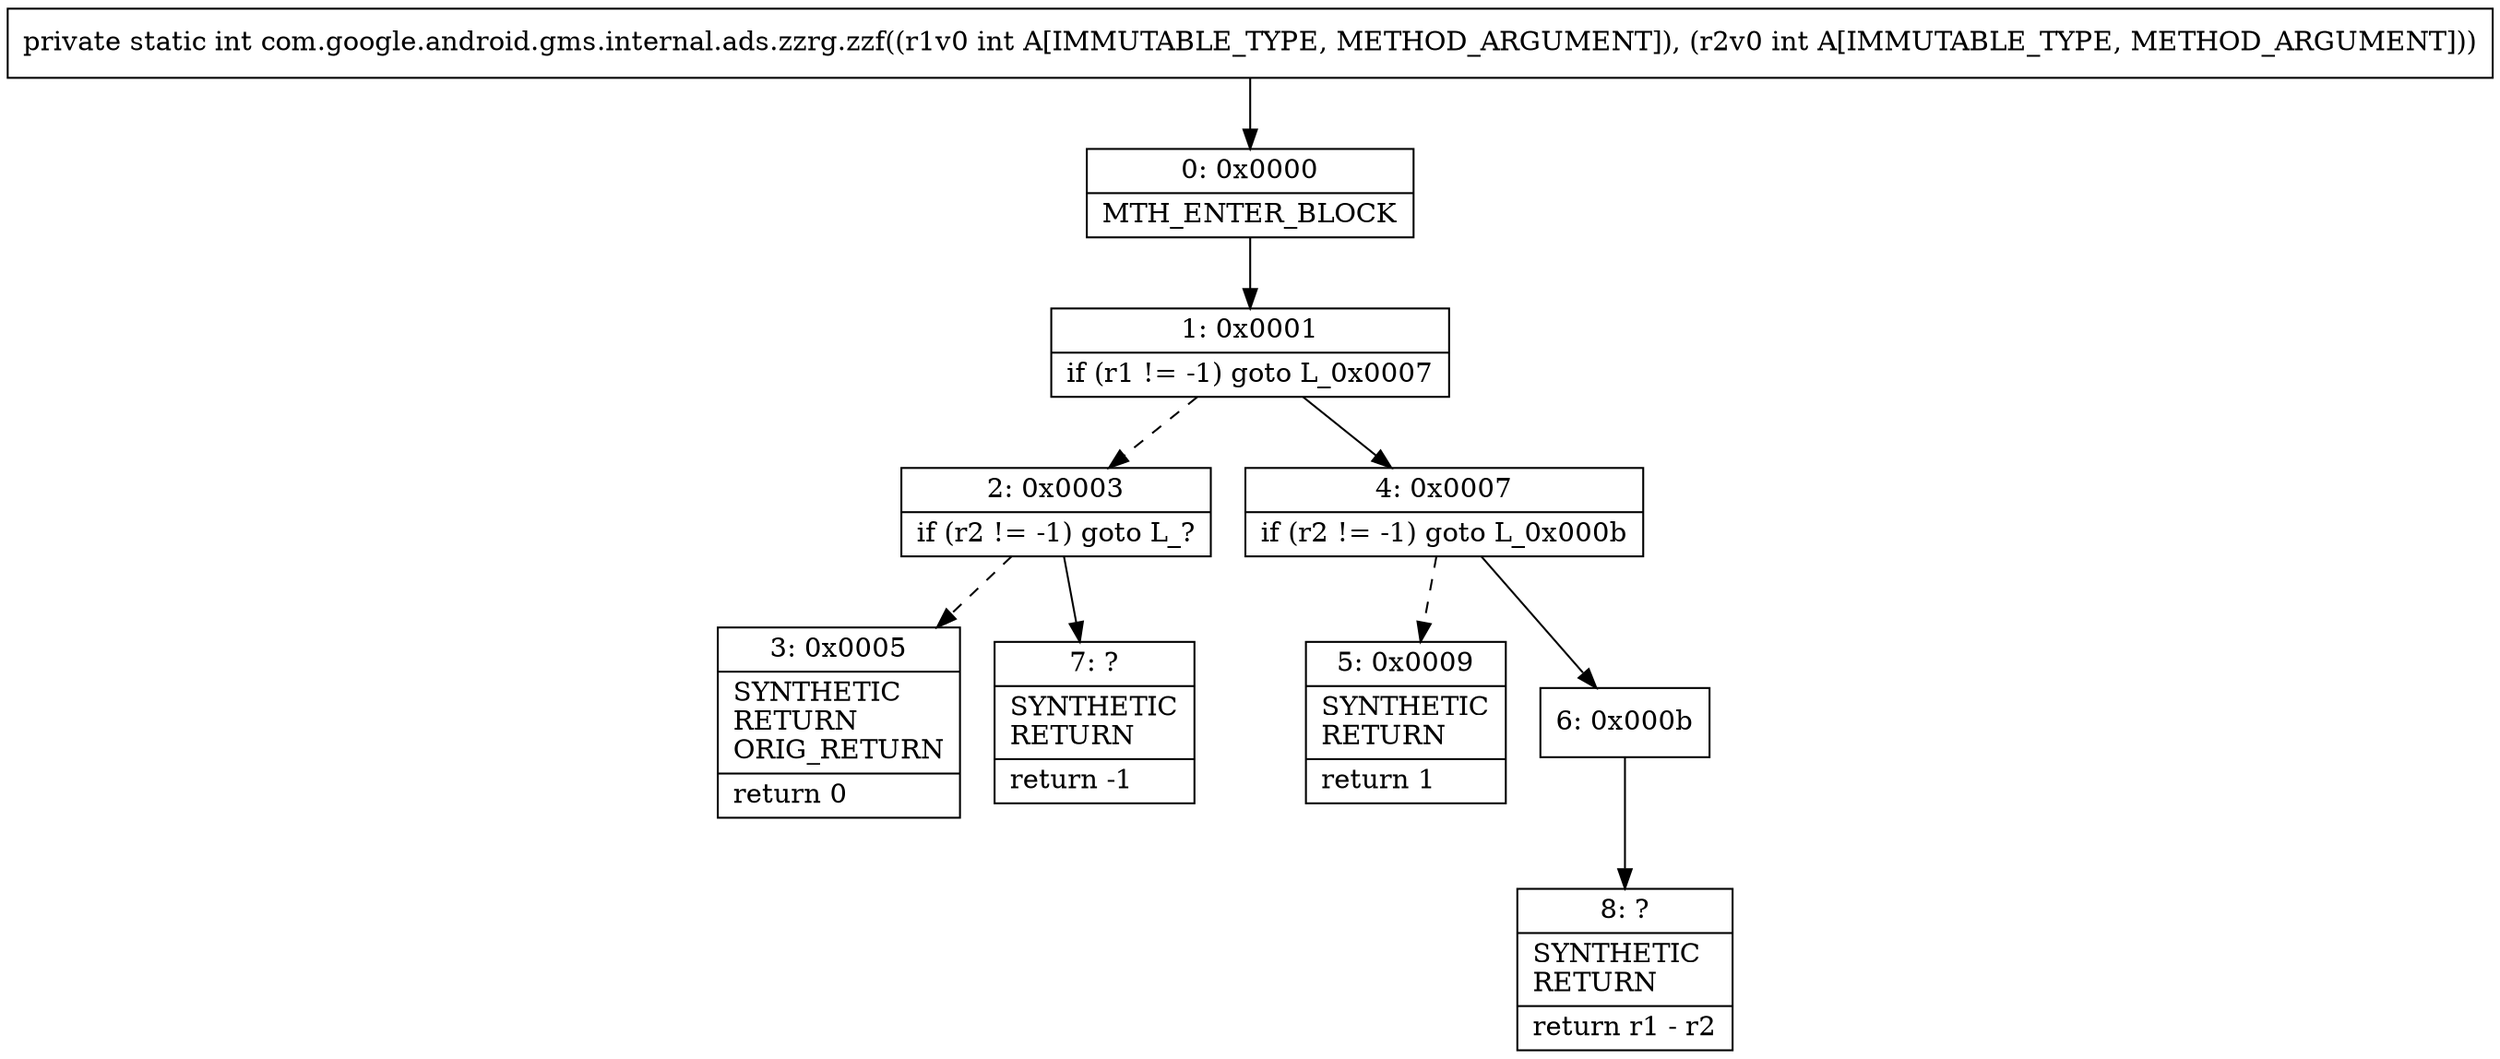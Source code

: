 digraph "CFG forcom.google.android.gms.internal.ads.zzrg.zzf(II)I" {
Node_0 [shape=record,label="{0\:\ 0x0000|MTH_ENTER_BLOCK\l}"];
Node_1 [shape=record,label="{1\:\ 0x0001|if (r1 != \-1) goto L_0x0007\l}"];
Node_2 [shape=record,label="{2\:\ 0x0003|if (r2 != \-1) goto L_?\l}"];
Node_3 [shape=record,label="{3\:\ 0x0005|SYNTHETIC\lRETURN\lORIG_RETURN\l|return 0\l}"];
Node_4 [shape=record,label="{4\:\ 0x0007|if (r2 != \-1) goto L_0x000b\l}"];
Node_5 [shape=record,label="{5\:\ 0x0009|SYNTHETIC\lRETURN\l|return 1\l}"];
Node_6 [shape=record,label="{6\:\ 0x000b}"];
Node_7 [shape=record,label="{7\:\ ?|SYNTHETIC\lRETURN\l|return \-1\l}"];
Node_8 [shape=record,label="{8\:\ ?|SYNTHETIC\lRETURN\l|return r1 \- r2\l}"];
MethodNode[shape=record,label="{private static int com.google.android.gms.internal.ads.zzrg.zzf((r1v0 int A[IMMUTABLE_TYPE, METHOD_ARGUMENT]), (r2v0 int A[IMMUTABLE_TYPE, METHOD_ARGUMENT])) }"];
MethodNode -> Node_0;
Node_0 -> Node_1;
Node_1 -> Node_2[style=dashed];
Node_1 -> Node_4;
Node_2 -> Node_3[style=dashed];
Node_2 -> Node_7;
Node_4 -> Node_5[style=dashed];
Node_4 -> Node_6;
Node_6 -> Node_8;
}


